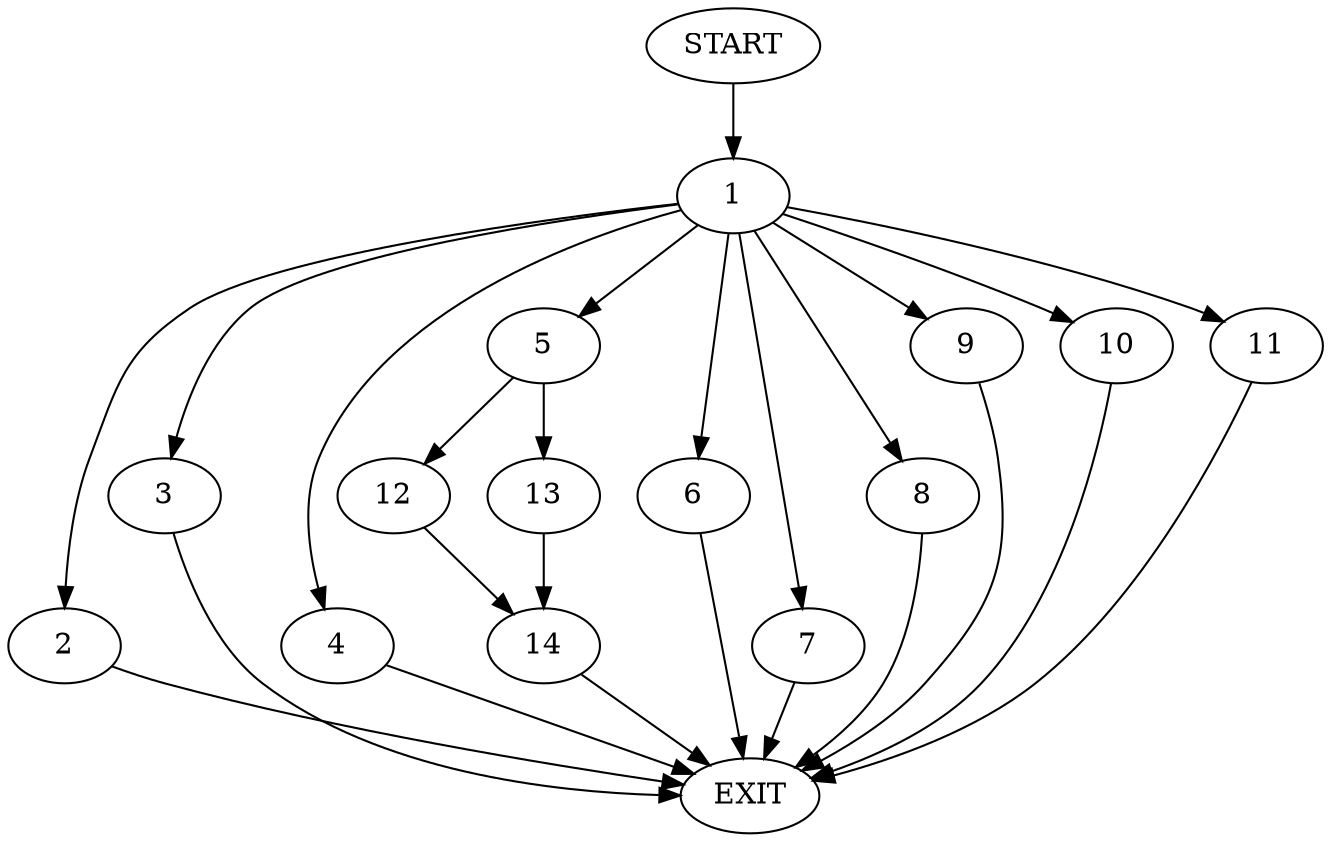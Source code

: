 digraph {
0 [label="START"]
15 [label="EXIT"]
0 -> 1
1 -> 2
1 -> 3
1 -> 4
1 -> 5
1 -> 6
1 -> 7
1 -> 8
1 -> 9
1 -> 10
1 -> 11
8 -> 15
11 -> 15
2 -> 15
3 -> 15
5 -> 12
5 -> 13
6 -> 15
4 -> 15
7 -> 15
9 -> 15
10 -> 15
12 -> 14
13 -> 14
14 -> 15
}
